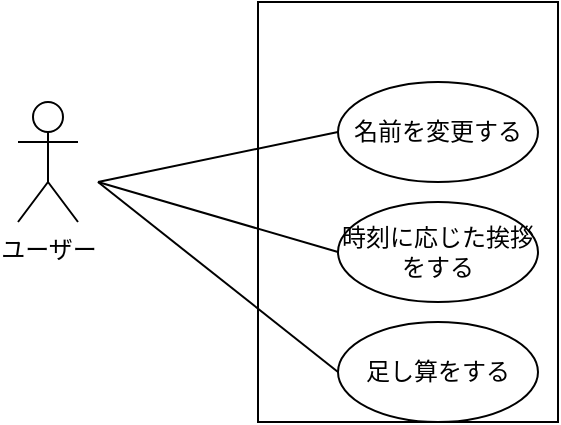 <mxfile>
    <diagram id="ri2C6UO86Oc91PBiChu0" name="ページ1">
        <mxGraphModel dx="406" dy="419" grid="1" gridSize="10" guides="1" tooltips="1" connect="1" arrows="1" fold="1" page="1" pageScale="1" pageWidth="827" pageHeight="1169" math="0" shadow="0">
            <root>
                <mxCell id="0"/>
                <mxCell id="1" parent="0"/>
                <mxCell id="2" value="ユーザー" style="shape=umlActor;verticalLabelPosition=bottom;verticalAlign=top;html=1;outlineConnect=0;" vertex="1" parent="1">
                    <mxGeometry x="20" y="160" width="30" height="60" as="geometry"/>
                </mxCell>
                <mxCell id="3" value="" style="rounded=0;whiteSpace=wrap;html=1;" vertex="1" parent="1">
                    <mxGeometry x="140" y="110" width="150" height="210" as="geometry"/>
                </mxCell>
                <mxCell id="4" value="名前を変更する" style="ellipse;whiteSpace=wrap;html=1;" vertex="1" parent="1">
                    <mxGeometry x="180" y="150" width="100" height="50" as="geometry"/>
                </mxCell>
                <mxCell id="5" value="時刻に応じた挨拶をする" style="ellipse;whiteSpace=wrap;html=1;" vertex="1" parent="1">
                    <mxGeometry x="180" y="210" width="100" height="50" as="geometry"/>
                </mxCell>
                <mxCell id="6" value="足し算をする" style="ellipse;whiteSpace=wrap;html=1;" vertex="1" parent="1">
                    <mxGeometry x="180" y="270" width="100" height="50" as="geometry"/>
                </mxCell>
                <mxCell id="7" value="" style="endArrow=none;html=1;entryX=0;entryY=0.5;entryDx=0;entryDy=0;" edge="1" parent="1" target="4">
                    <mxGeometry width="50" height="50" relative="1" as="geometry">
                        <mxPoint x="60" y="200" as="sourcePoint"/>
                        <mxPoint x="240" y="190" as="targetPoint"/>
                    </mxGeometry>
                </mxCell>
                <mxCell id="8" value="" style="endArrow=none;html=1;entryX=0;entryY=0.5;entryDx=0;entryDy=0;" edge="1" parent="1" target="5">
                    <mxGeometry width="50" height="50" relative="1" as="geometry">
                        <mxPoint x="60" y="200" as="sourcePoint"/>
                        <mxPoint x="240" y="190" as="targetPoint"/>
                    </mxGeometry>
                </mxCell>
                <mxCell id="9" value="" style="endArrow=none;html=1;entryX=0;entryY=0.5;entryDx=0;entryDy=0;" edge="1" parent="1" target="6">
                    <mxGeometry width="50" height="50" relative="1" as="geometry">
                        <mxPoint x="60" y="200" as="sourcePoint"/>
                        <mxPoint x="240" y="190" as="targetPoint"/>
                    </mxGeometry>
                </mxCell>
            </root>
        </mxGraphModel>
    </diagram>
</mxfile>